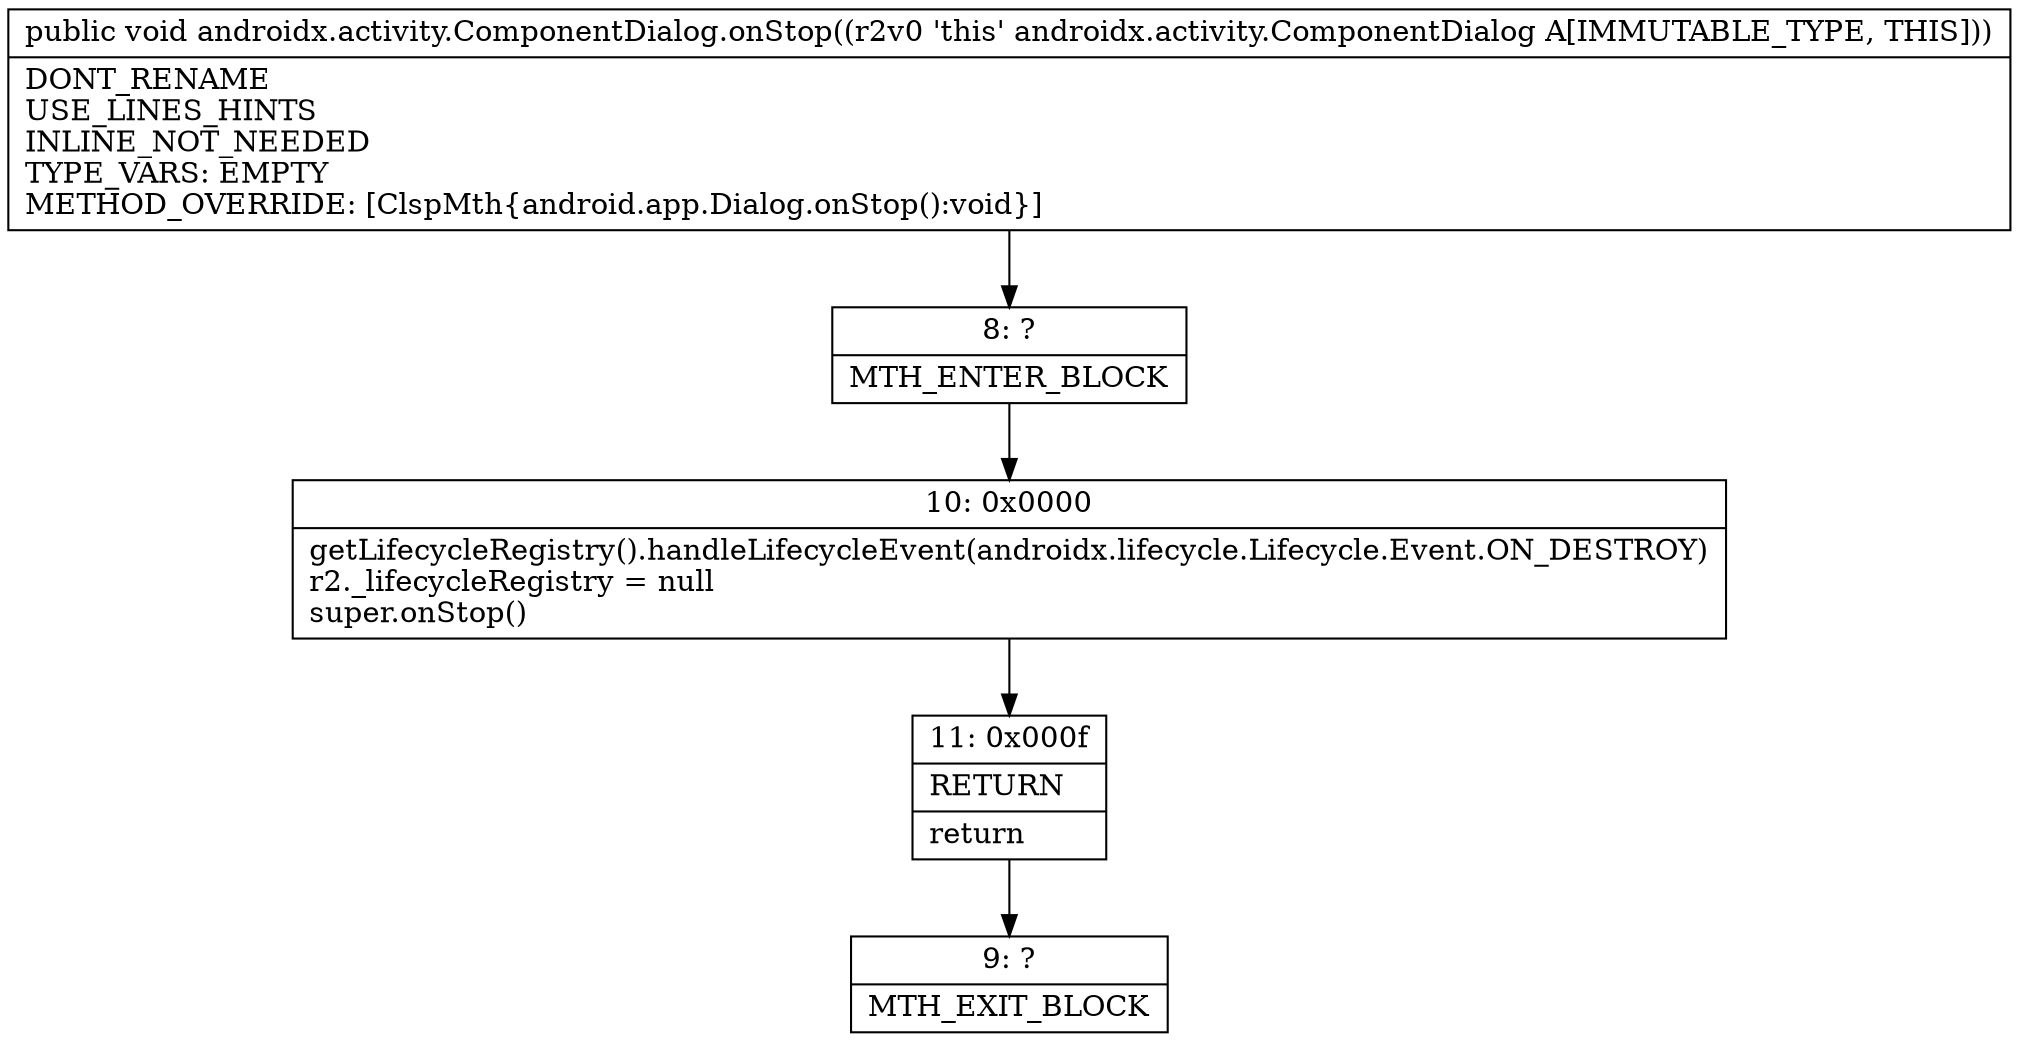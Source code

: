 digraph "CFG forandroidx.activity.ComponentDialog.onStop()V" {
Node_8 [shape=record,label="{8\:\ ?|MTH_ENTER_BLOCK\l}"];
Node_10 [shape=record,label="{10\:\ 0x0000|getLifecycleRegistry().handleLifecycleEvent(androidx.lifecycle.Lifecycle.Event.ON_DESTROY)\lr2._lifecycleRegistry = null\lsuper.onStop()\l}"];
Node_11 [shape=record,label="{11\:\ 0x000f|RETURN\l|return\l}"];
Node_9 [shape=record,label="{9\:\ ?|MTH_EXIT_BLOCK\l}"];
MethodNode[shape=record,label="{public void androidx.activity.ComponentDialog.onStop((r2v0 'this' androidx.activity.ComponentDialog A[IMMUTABLE_TYPE, THIS]))  | DONT_RENAME\lUSE_LINES_HINTS\lINLINE_NOT_NEEDED\lTYPE_VARS: EMPTY\lMETHOD_OVERRIDE: [ClspMth\{android.app.Dialog.onStop():void\}]\l}"];
MethodNode -> Node_8;Node_8 -> Node_10;
Node_10 -> Node_11;
Node_11 -> Node_9;
}

